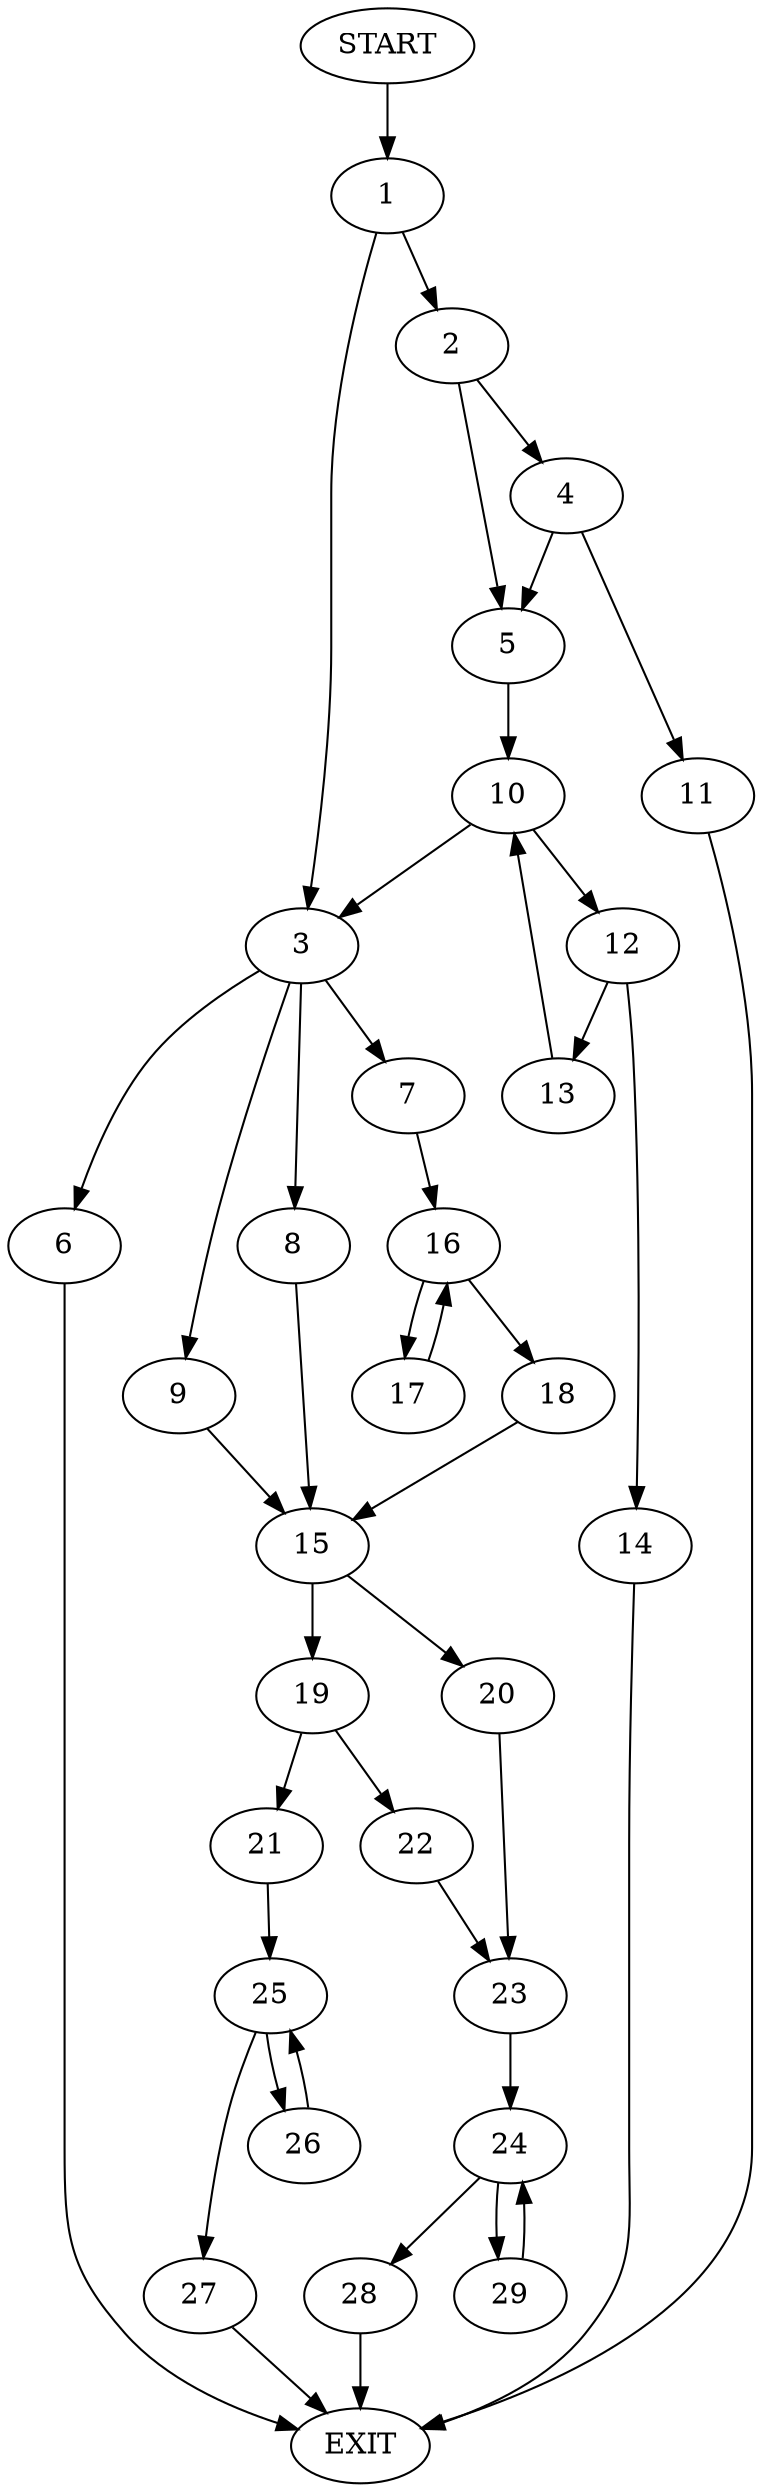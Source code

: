 digraph {
0 [label="START"]
30 [label="EXIT"]
0 -> 1
1 -> 2
1 -> 3
2 -> 4
2 -> 5
3 -> 6
3 -> 7
3 -> 8
3 -> 9
5 -> 10
4 -> 11
4 -> 5
11 -> 30
10 -> 12
10 -> 3
12 -> 13
12 -> 14
14 -> 30
13 -> 10
6 -> 30
8 -> 15
9 -> 15
7 -> 16
16 -> 17
16 -> 18
18 -> 15
17 -> 16
15 -> 19
15 -> 20
19 -> 21
19 -> 22
20 -> 23
23 -> 24
22 -> 23
21 -> 25
25 -> 26
25 -> 27
26 -> 25
27 -> 30
24 -> 28
24 -> 29
28 -> 30
29 -> 24
}
